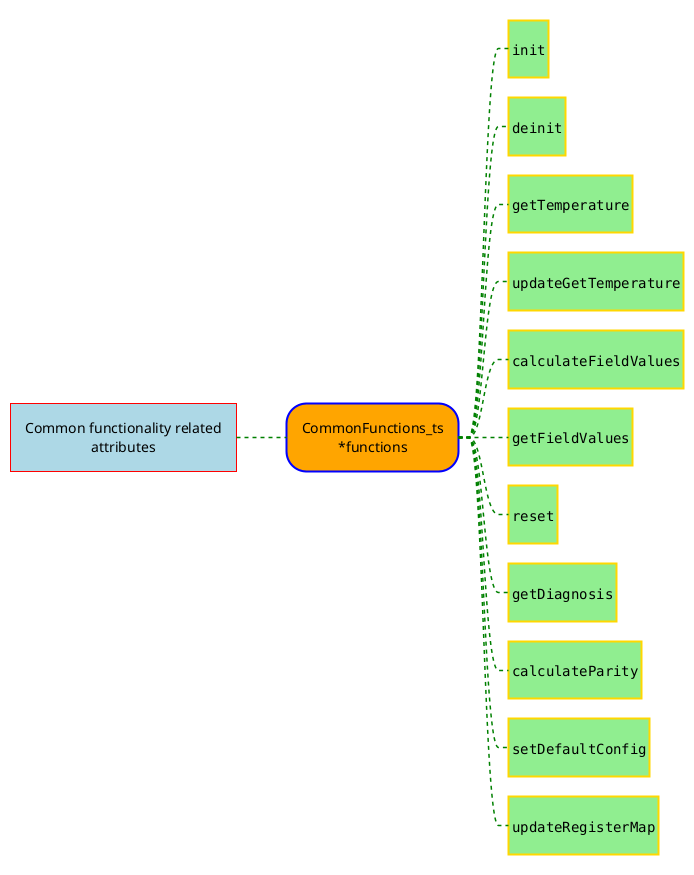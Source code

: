 @startmindmap Sensor structure common functionality related attributes
<style>
node {
    Padding 15
    Margin 10
    HorizontalAlignment center
    VerticalAlignment center
    LineColor blue
    LineThickness 2.0
    BackgroundColor gold
    RoundCorner 40
    MaximumWidth 200
}

rootNode {
    LineColor red
    BackgroundColor white
    LineThickness 1.0
    RoundCorner 0
    Shadowing 0.0
    HorizontalAlignment center
    VerticalAlignment center
}

leafNode {
    LineColor gold
    RoundCorner 0
    Padding 3
}

arrow {
    LineStyle 4
    LineThickness 1.5
    LineColor green
}
</style>


*[#lightblue] Common functionality related attributes
**[#Orange] CommonFunctions_ts  *functions
***[#lightgreen]:
<code>
init

</code>;
***[#lightgreen]:
<code>
deinit

</code>;
***[#lightgreen]:
<code>
getTemperature

</code>;
***[#lightgreen]:
<code>
updateGetTemperature

</code>;
***[#lightgreen]:
<code>
calculateFieldValues

</code>;
***[#lightgreen]:
<code>
getFieldValues

</code>;
***[#lightgreen]:
<code>
reset

</code>;
***[#lightgreen]:
<code>
getDiagnosis

</code>;
***[#lightgreen]:
<code>
calculateParity

</code>;
***[#lightgreen]:
<code>
setDefaultConfig

</code>;
***[#lightgreen]:
<code>
updateRegisterMap

</code>;


@endmindmap

